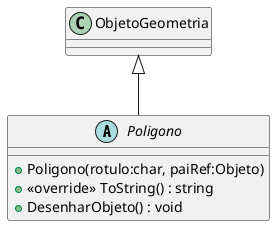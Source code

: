 @startuml
abstract class Poligono {
    + Poligono(rotulo:char, paiRef:Objeto)
    + <<override>> ToString() : string
    + DesenharObjeto() : void
}
ObjetoGeometria <|-- Poligono
@enduml